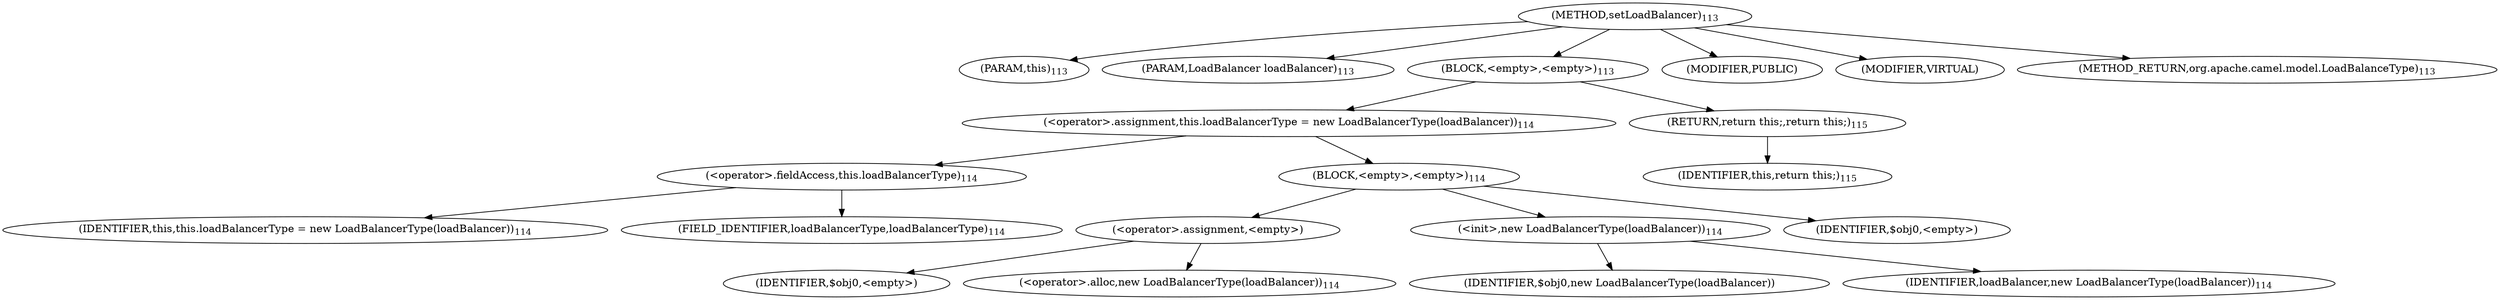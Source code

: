 digraph "setLoadBalancer" {  
"237" [label = <(METHOD,setLoadBalancer)<SUB>113</SUB>> ]
"8" [label = <(PARAM,this)<SUB>113</SUB>> ]
"238" [label = <(PARAM,LoadBalancer loadBalancer)<SUB>113</SUB>> ]
"239" [label = <(BLOCK,&lt;empty&gt;,&lt;empty&gt;)<SUB>113</SUB>> ]
"240" [label = <(&lt;operator&gt;.assignment,this.loadBalancerType = new LoadBalancerType(loadBalancer))<SUB>114</SUB>> ]
"241" [label = <(&lt;operator&gt;.fieldAccess,this.loadBalancerType)<SUB>114</SUB>> ]
"242" [label = <(IDENTIFIER,this,this.loadBalancerType = new LoadBalancerType(loadBalancer))<SUB>114</SUB>> ]
"243" [label = <(FIELD_IDENTIFIER,loadBalancerType,loadBalancerType)<SUB>114</SUB>> ]
"244" [label = <(BLOCK,&lt;empty&gt;,&lt;empty&gt;)<SUB>114</SUB>> ]
"245" [label = <(&lt;operator&gt;.assignment,&lt;empty&gt;)> ]
"246" [label = <(IDENTIFIER,$obj0,&lt;empty&gt;)> ]
"247" [label = <(&lt;operator&gt;.alloc,new LoadBalancerType(loadBalancer))<SUB>114</SUB>> ]
"248" [label = <(&lt;init&gt;,new LoadBalancerType(loadBalancer))<SUB>114</SUB>> ]
"249" [label = <(IDENTIFIER,$obj0,new LoadBalancerType(loadBalancer))> ]
"250" [label = <(IDENTIFIER,loadBalancer,new LoadBalancerType(loadBalancer))<SUB>114</SUB>> ]
"251" [label = <(IDENTIFIER,$obj0,&lt;empty&gt;)> ]
"252" [label = <(RETURN,return this;,return this;)<SUB>115</SUB>> ]
"7" [label = <(IDENTIFIER,this,return this;)<SUB>115</SUB>> ]
"253" [label = <(MODIFIER,PUBLIC)> ]
"254" [label = <(MODIFIER,VIRTUAL)> ]
"255" [label = <(METHOD_RETURN,org.apache.camel.model.LoadBalanceType)<SUB>113</SUB>> ]
  "237" -> "8" 
  "237" -> "238" 
  "237" -> "239" 
  "237" -> "253" 
  "237" -> "254" 
  "237" -> "255" 
  "239" -> "240" 
  "239" -> "252" 
  "240" -> "241" 
  "240" -> "244" 
  "241" -> "242" 
  "241" -> "243" 
  "244" -> "245" 
  "244" -> "248" 
  "244" -> "251" 
  "245" -> "246" 
  "245" -> "247" 
  "248" -> "249" 
  "248" -> "250" 
  "252" -> "7" 
}
